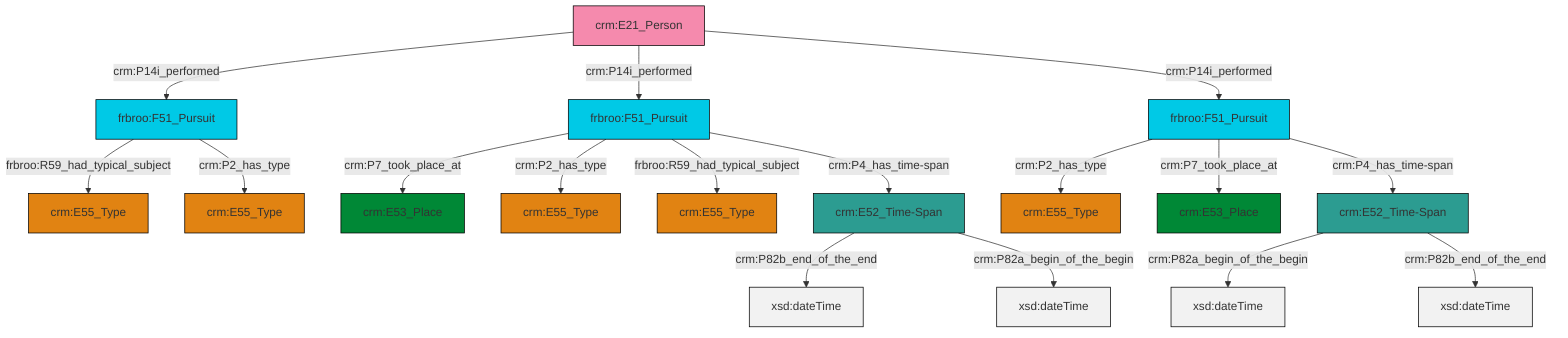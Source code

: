 graph TD
classDef Literal fill:#f2f2f2,stroke:#000000;
classDef CRM_Entity fill:#FFFFFF,stroke:#000000;
classDef Temporal_Entity fill:#00C9E6, stroke:#000000;
classDef Type fill:#E18312, stroke:#000000;
classDef Time-Span fill:#2C9C91, stroke:#000000;
classDef Appellation fill:#FFEB7F, stroke:#000000;
classDef Place fill:#008836, stroke:#000000;
classDef Persistent_Item fill:#B266B2, stroke:#000000;
classDef Conceptual_Object fill:#FFD700, stroke:#000000;
classDef Physical_Thing fill:#D2B48C, stroke:#000000;
classDef Actor fill:#f58aad, stroke:#000000;
classDef PC_Classes fill:#4ce600, stroke:#000000;
classDef Multi fill:#cccccc,stroke:#000000;

12["frbroo:F51_Pursuit"]:::Temporal_Entity -->|crm:P7_took_place_at| 13["crm:E53_Place"]:::Place
14["crm:E21_Person"]:::Actor -->|crm:P14i_performed| 4["frbroo:F51_Pursuit"]:::Temporal_Entity
12["frbroo:F51_Pursuit"]:::Temporal_Entity -->|crm:P2_has_type| 8["crm:E55_Type"]:::Type
14["crm:E21_Person"]:::Actor -->|crm:P14i_performed| 12["frbroo:F51_Pursuit"]:::Temporal_Entity
0["frbroo:F51_Pursuit"]:::Temporal_Entity -->|crm:P2_has_type| 15["crm:E55_Type"]:::Type
17["crm:E52_Time-Span"]:::Time-Span -->|crm:P82a_begin_of_the_begin| 24[xsd:dateTime]:::Literal
17["crm:E52_Time-Span"]:::Time-Span -->|crm:P82b_end_of_the_end| 25[xsd:dateTime]:::Literal
4["frbroo:F51_Pursuit"]:::Temporal_Entity -->|frbroo:R59_had_typical_subject| 27["crm:E55_Type"]:::Type
12["frbroo:F51_Pursuit"]:::Temporal_Entity -->|frbroo:R59_had_typical_subject| 2["crm:E55_Type"]:::Type
10["crm:E52_Time-Span"]:::Time-Span -->|crm:P82b_end_of_the_end| 28[xsd:dateTime]:::Literal
0["frbroo:F51_Pursuit"]:::Temporal_Entity -->|crm:P7_took_place_at| 6["crm:E53_Place"]:::Place
12["frbroo:F51_Pursuit"]:::Temporal_Entity -->|crm:P4_has_time-span| 10["crm:E52_Time-Span"]:::Time-Span
4["frbroo:F51_Pursuit"]:::Temporal_Entity -->|crm:P2_has_type| 20["crm:E55_Type"]:::Type
10["crm:E52_Time-Span"]:::Time-Span -->|crm:P82a_begin_of_the_begin| 31[xsd:dateTime]:::Literal
0["frbroo:F51_Pursuit"]:::Temporal_Entity -->|crm:P4_has_time-span| 17["crm:E52_Time-Span"]:::Time-Span
14["crm:E21_Person"]:::Actor -->|crm:P14i_performed| 0["frbroo:F51_Pursuit"]:::Temporal_Entity